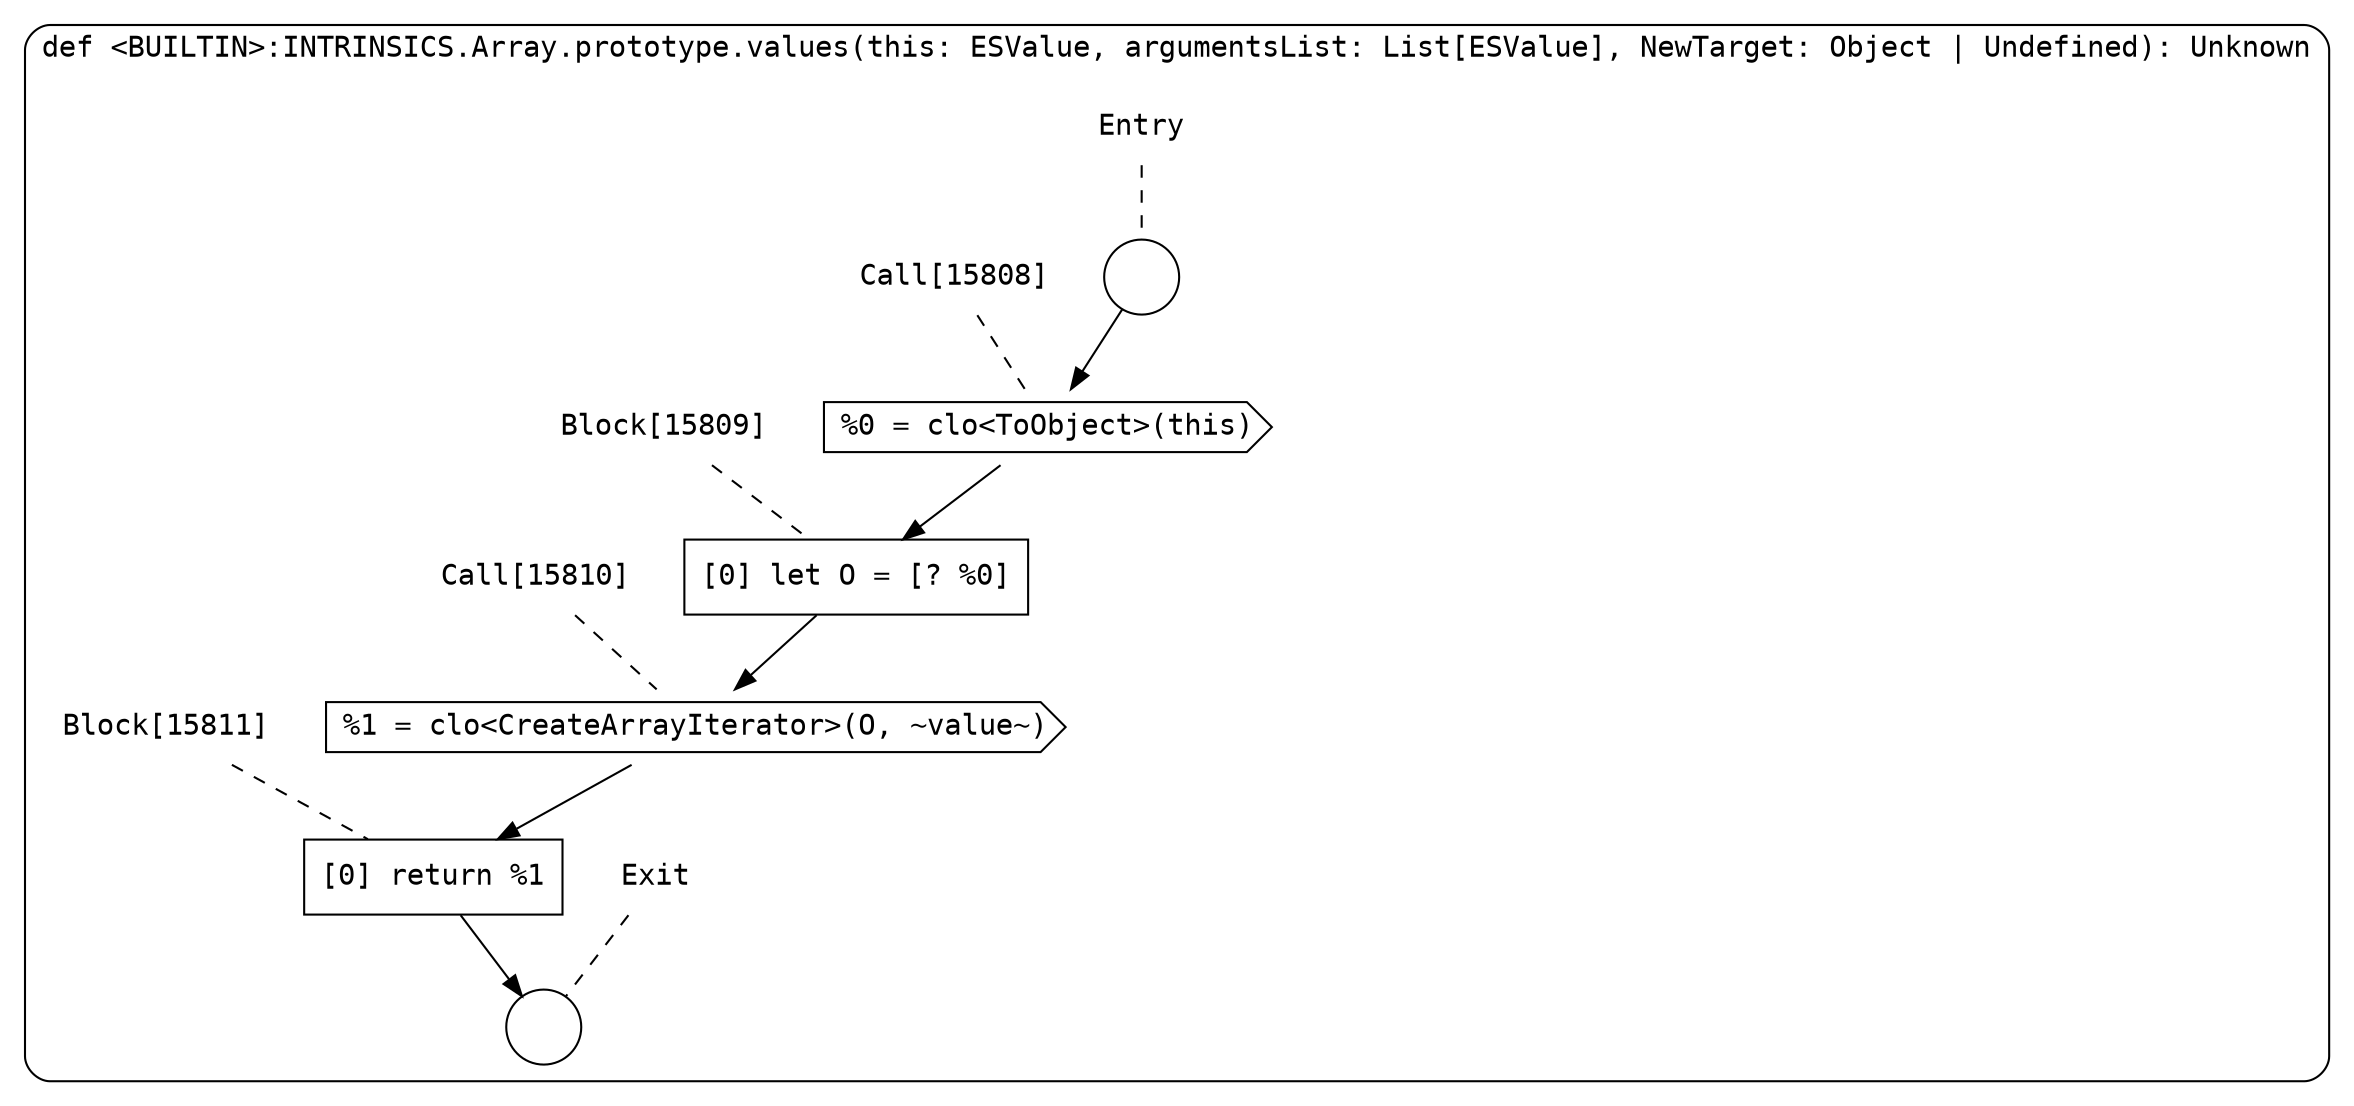 digraph {
  graph [fontname = "Consolas"]
  node [fontname = "Consolas"]
  edge [fontname = "Consolas"]
  subgraph cluster2379 {
    label = "def <BUILTIN>:INTRINSICS.Array.prototype.values(this: ESValue, argumentsList: List[ESValue], NewTarget: Object | Undefined): Unknown"
    style = rounded
    cluster2379_entry_name [shape=none, label=<<font color="black">Entry</font>>]
    cluster2379_entry_name -> cluster2379_entry [arrowhead=none, color="black", style=dashed]
    cluster2379_entry [shape=circle label=" " color="black" fillcolor="white" style=filled]
    cluster2379_entry -> node15808 [color="black"]
    cluster2379_exit_name [shape=none, label=<<font color="black">Exit</font>>]
    cluster2379_exit_name -> cluster2379_exit [arrowhead=none, color="black", style=dashed]
    cluster2379_exit [shape=circle label=" " color="black" fillcolor="white" style=filled]
    node15808_name [shape=none, label=<<font color="black">Call[15808]</font>>]
    node15808_name -> node15808 [arrowhead=none, color="black", style=dashed]
    node15808 [shape=cds, label=<<font color="black">%0 = clo&lt;ToObject&gt;(this)</font>> color="black" fillcolor="white", style=filled]
    node15808 -> node15809 [color="black"]
    node15809_name [shape=none, label=<<font color="black">Block[15809]</font>>]
    node15809_name -> node15809 [arrowhead=none, color="black", style=dashed]
    node15809 [shape=box, label=<<font color="black">[0] let O = [? %0]<BR ALIGN="LEFT"/></font>> color="black" fillcolor="white", style=filled]
    node15809 -> node15810 [color="black"]
    node15810_name [shape=none, label=<<font color="black">Call[15810]</font>>]
    node15810_name -> node15810 [arrowhead=none, color="black", style=dashed]
    node15810 [shape=cds, label=<<font color="black">%1 = clo&lt;CreateArrayIterator&gt;(O, ~value~)</font>> color="black" fillcolor="white", style=filled]
    node15810 -> node15811 [color="black"]
    node15811_name [shape=none, label=<<font color="black">Block[15811]</font>>]
    node15811_name -> node15811 [arrowhead=none, color="black", style=dashed]
    node15811 [shape=box, label=<<font color="black">[0] return %1<BR ALIGN="LEFT"/></font>> color="black" fillcolor="white", style=filled]
    node15811 -> cluster2379_exit [color="black"]
  }
}